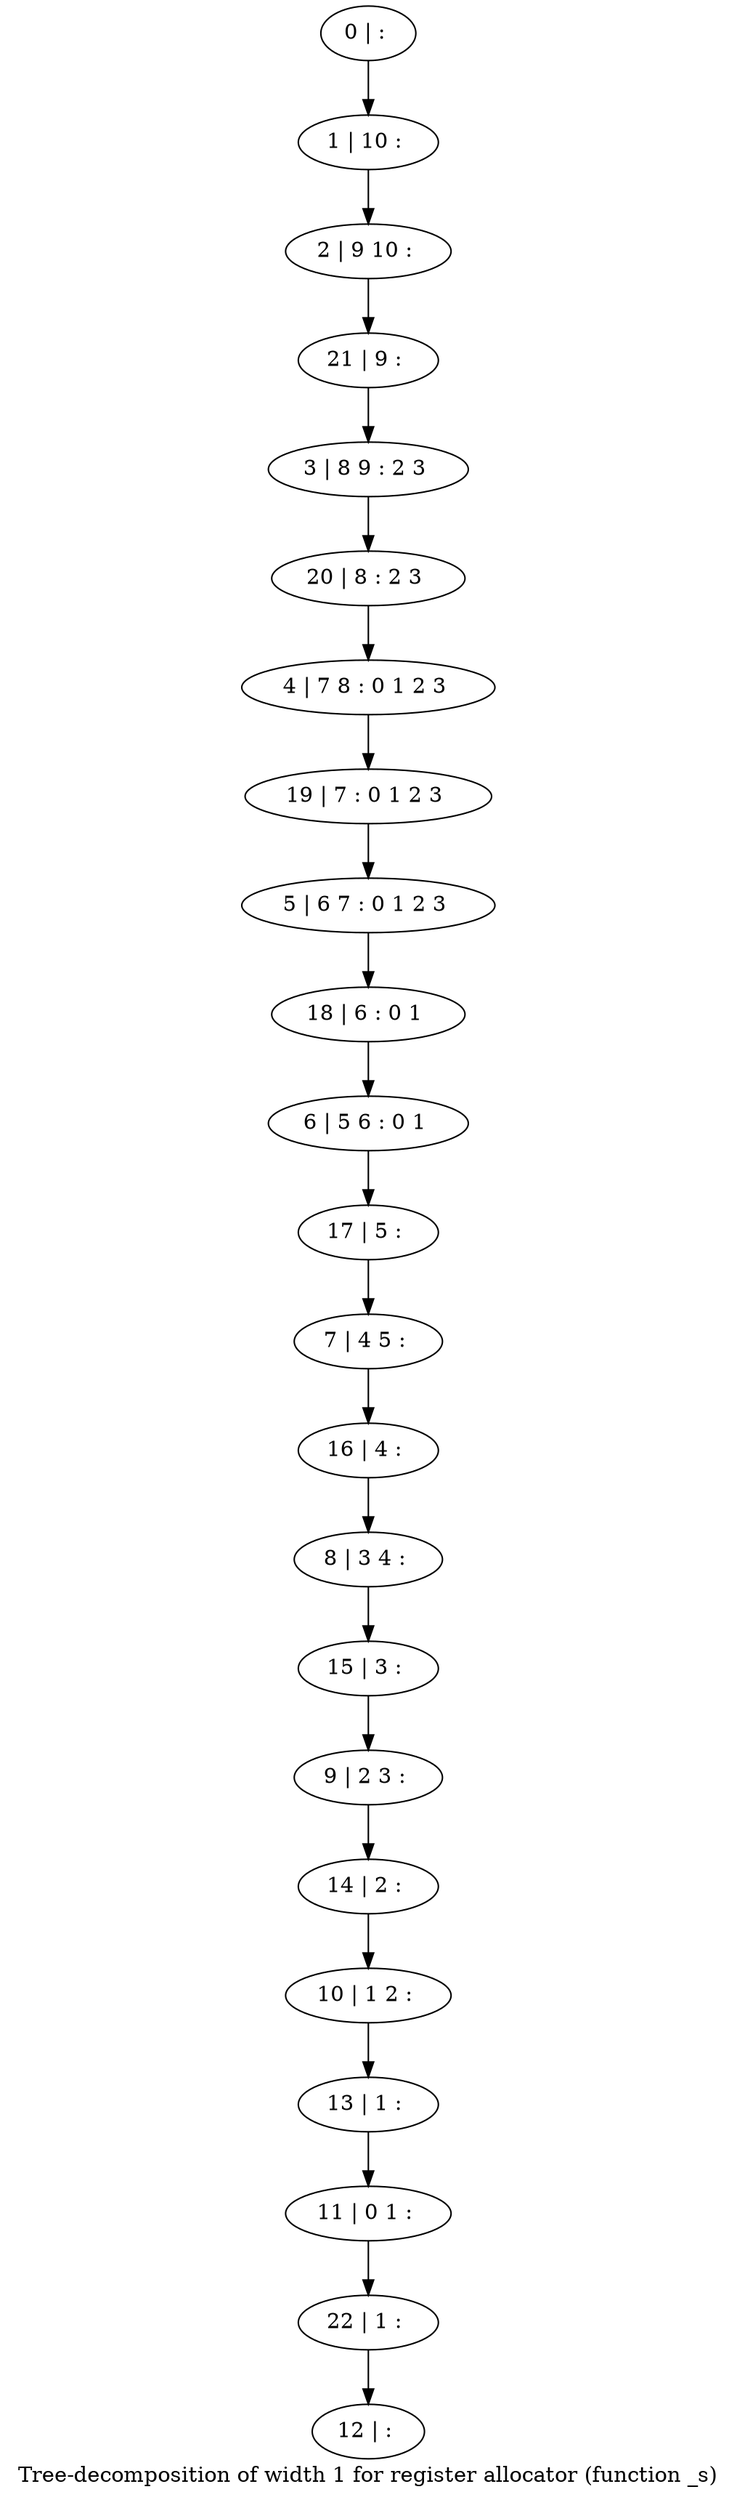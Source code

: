 digraph G {
graph [label="Tree-decomposition of width 1 for register allocator (function _s)"]
0[label="0 | : "];
1[label="1 | 10 : "];
2[label="2 | 9 10 : "];
3[label="3 | 8 9 : 2 3 "];
4[label="4 | 7 8 : 0 1 2 3 "];
5[label="5 | 6 7 : 0 1 2 3 "];
6[label="6 | 5 6 : 0 1 "];
7[label="7 | 4 5 : "];
8[label="8 | 3 4 : "];
9[label="9 | 2 3 : "];
10[label="10 | 1 2 : "];
11[label="11 | 0 1 : "];
12[label="12 | : "];
13[label="13 | 1 : "];
14[label="14 | 2 : "];
15[label="15 | 3 : "];
16[label="16 | 4 : "];
17[label="17 | 5 : "];
18[label="18 | 6 : 0 1 "];
19[label="19 | 7 : 0 1 2 3 "];
20[label="20 | 8 : 2 3 "];
21[label="21 | 9 : "];
22[label="22 | 1 : "];
0->1 ;
1->2 ;
13->11 ;
10->13 ;
14->10 ;
9->14 ;
15->9 ;
8->15 ;
16->8 ;
7->16 ;
17->7 ;
6->17 ;
18->6 ;
5->18 ;
19->5 ;
4->19 ;
20->4 ;
3->20 ;
21->3 ;
2->21 ;
22->12 ;
11->22 ;
}
